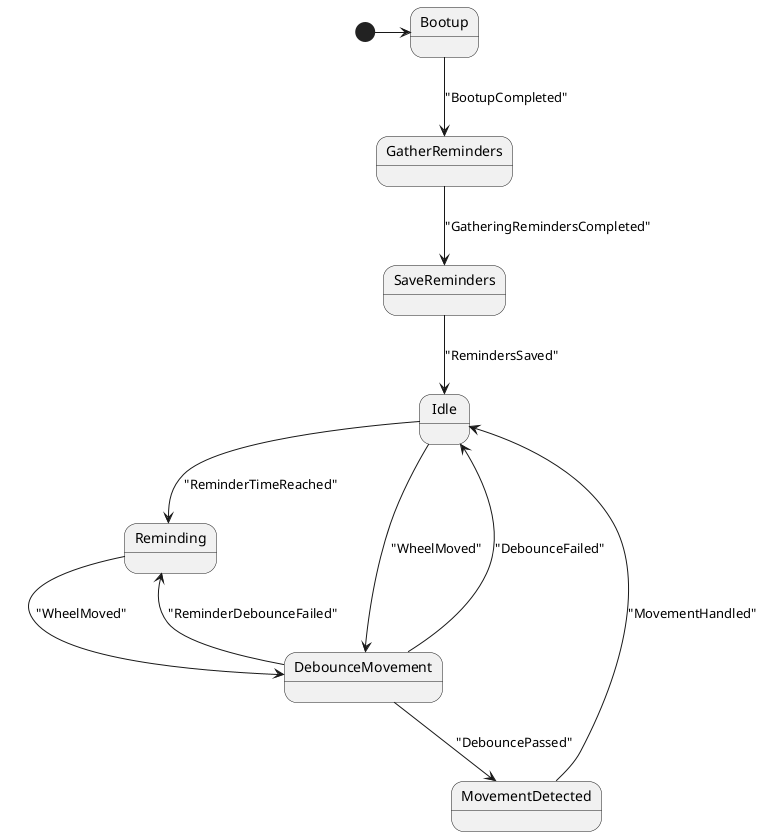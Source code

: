 @startuml
                    [*] -> Bootup
state Bootup
state GatherReminders
state SaveReminders
state Reminding
state Idle
state DebounceMovement
state MovementDetected

Bootup --> GatherReminders : "BootupCompleted"
    
GatherReminders --> SaveReminders : "GatheringRemindersCompleted"
    
SaveReminders --> Idle : "RemindersSaved"
    
Reminding --> DebounceMovement : "WheelMoved"
    
Idle --> Reminding : "ReminderTimeReached"
    
Idle --> DebounceMovement : "WheelMoved"
    
DebounceMovement --> Reminding : "ReminderDebounceFailed"
    
DebounceMovement --> Idle : "DebounceFailed"
    
DebounceMovement --> MovementDetected : "DebouncePassed"
    
MovementDetected --> Idle : "MovementHandled"
    
@enduml                    